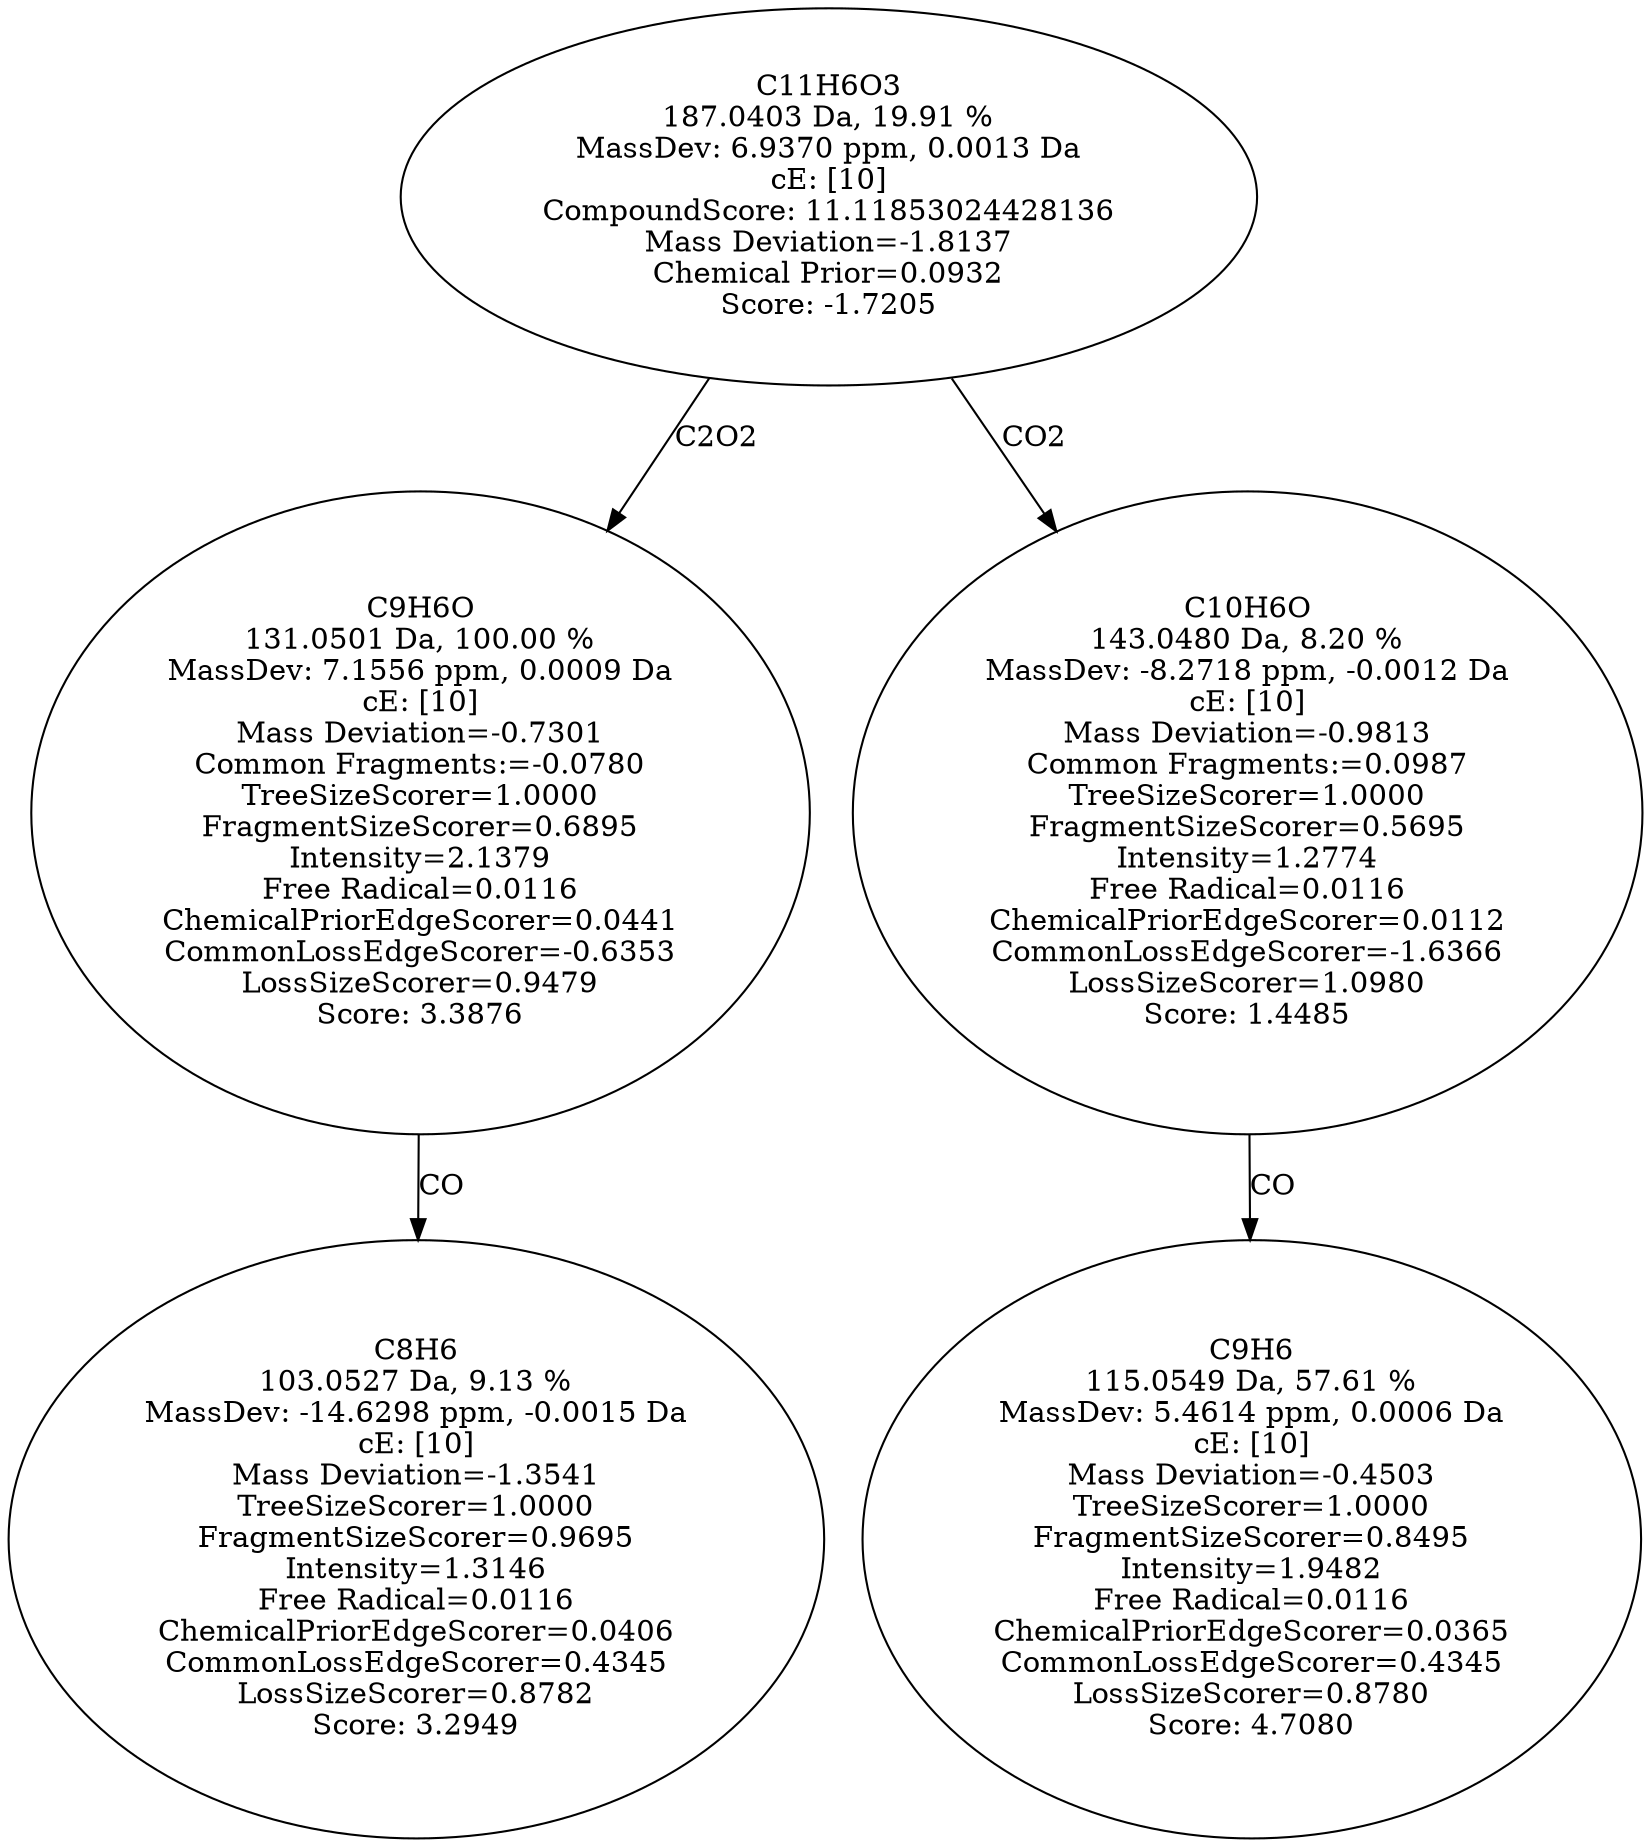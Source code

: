 strict digraph {
v1 [label="C8H6\n103.0527 Da, 9.13 %\nMassDev: -14.6298 ppm, -0.0015 Da\ncE: [10]\nMass Deviation=-1.3541\nTreeSizeScorer=1.0000\nFragmentSizeScorer=0.9695\nIntensity=1.3146\nFree Radical=0.0116\nChemicalPriorEdgeScorer=0.0406\nCommonLossEdgeScorer=0.4345\nLossSizeScorer=0.8782\nScore: 3.2949"];
v2 [label="C9H6O\n131.0501 Da, 100.00 %\nMassDev: 7.1556 ppm, 0.0009 Da\ncE: [10]\nMass Deviation=-0.7301\nCommon Fragments:=-0.0780\nTreeSizeScorer=1.0000\nFragmentSizeScorer=0.6895\nIntensity=2.1379\nFree Radical=0.0116\nChemicalPriorEdgeScorer=0.0441\nCommonLossEdgeScorer=-0.6353\nLossSizeScorer=0.9479\nScore: 3.3876"];
v3 [label="C9H6\n115.0549 Da, 57.61 %\nMassDev: 5.4614 ppm, 0.0006 Da\ncE: [10]\nMass Deviation=-0.4503\nTreeSizeScorer=1.0000\nFragmentSizeScorer=0.8495\nIntensity=1.9482\nFree Radical=0.0116\nChemicalPriorEdgeScorer=0.0365\nCommonLossEdgeScorer=0.4345\nLossSizeScorer=0.8780\nScore: 4.7080"];
v4 [label="C10H6O\n143.0480 Da, 8.20 %\nMassDev: -8.2718 ppm, -0.0012 Da\ncE: [10]\nMass Deviation=-0.9813\nCommon Fragments:=0.0987\nTreeSizeScorer=1.0000\nFragmentSizeScorer=0.5695\nIntensity=1.2774\nFree Radical=0.0116\nChemicalPriorEdgeScorer=0.0112\nCommonLossEdgeScorer=-1.6366\nLossSizeScorer=1.0980\nScore: 1.4485"];
v5 [label="C11H6O3\n187.0403 Da, 19.91 %\nMassDev: 6.9370 ppm, 0.0013 Da\ncE: [10]\nCompoundScore: 11.11853024428136\nMass Deviation=-1.8137\nChemical Prior=0.0932\nScore: -1.7205"];
v2 -> v1 [label="CO"];
v5 -> v2 [label="C2O2"];
v4 -> v3 [label="CO"];
v5 -> v4 [label="CO2"];
}